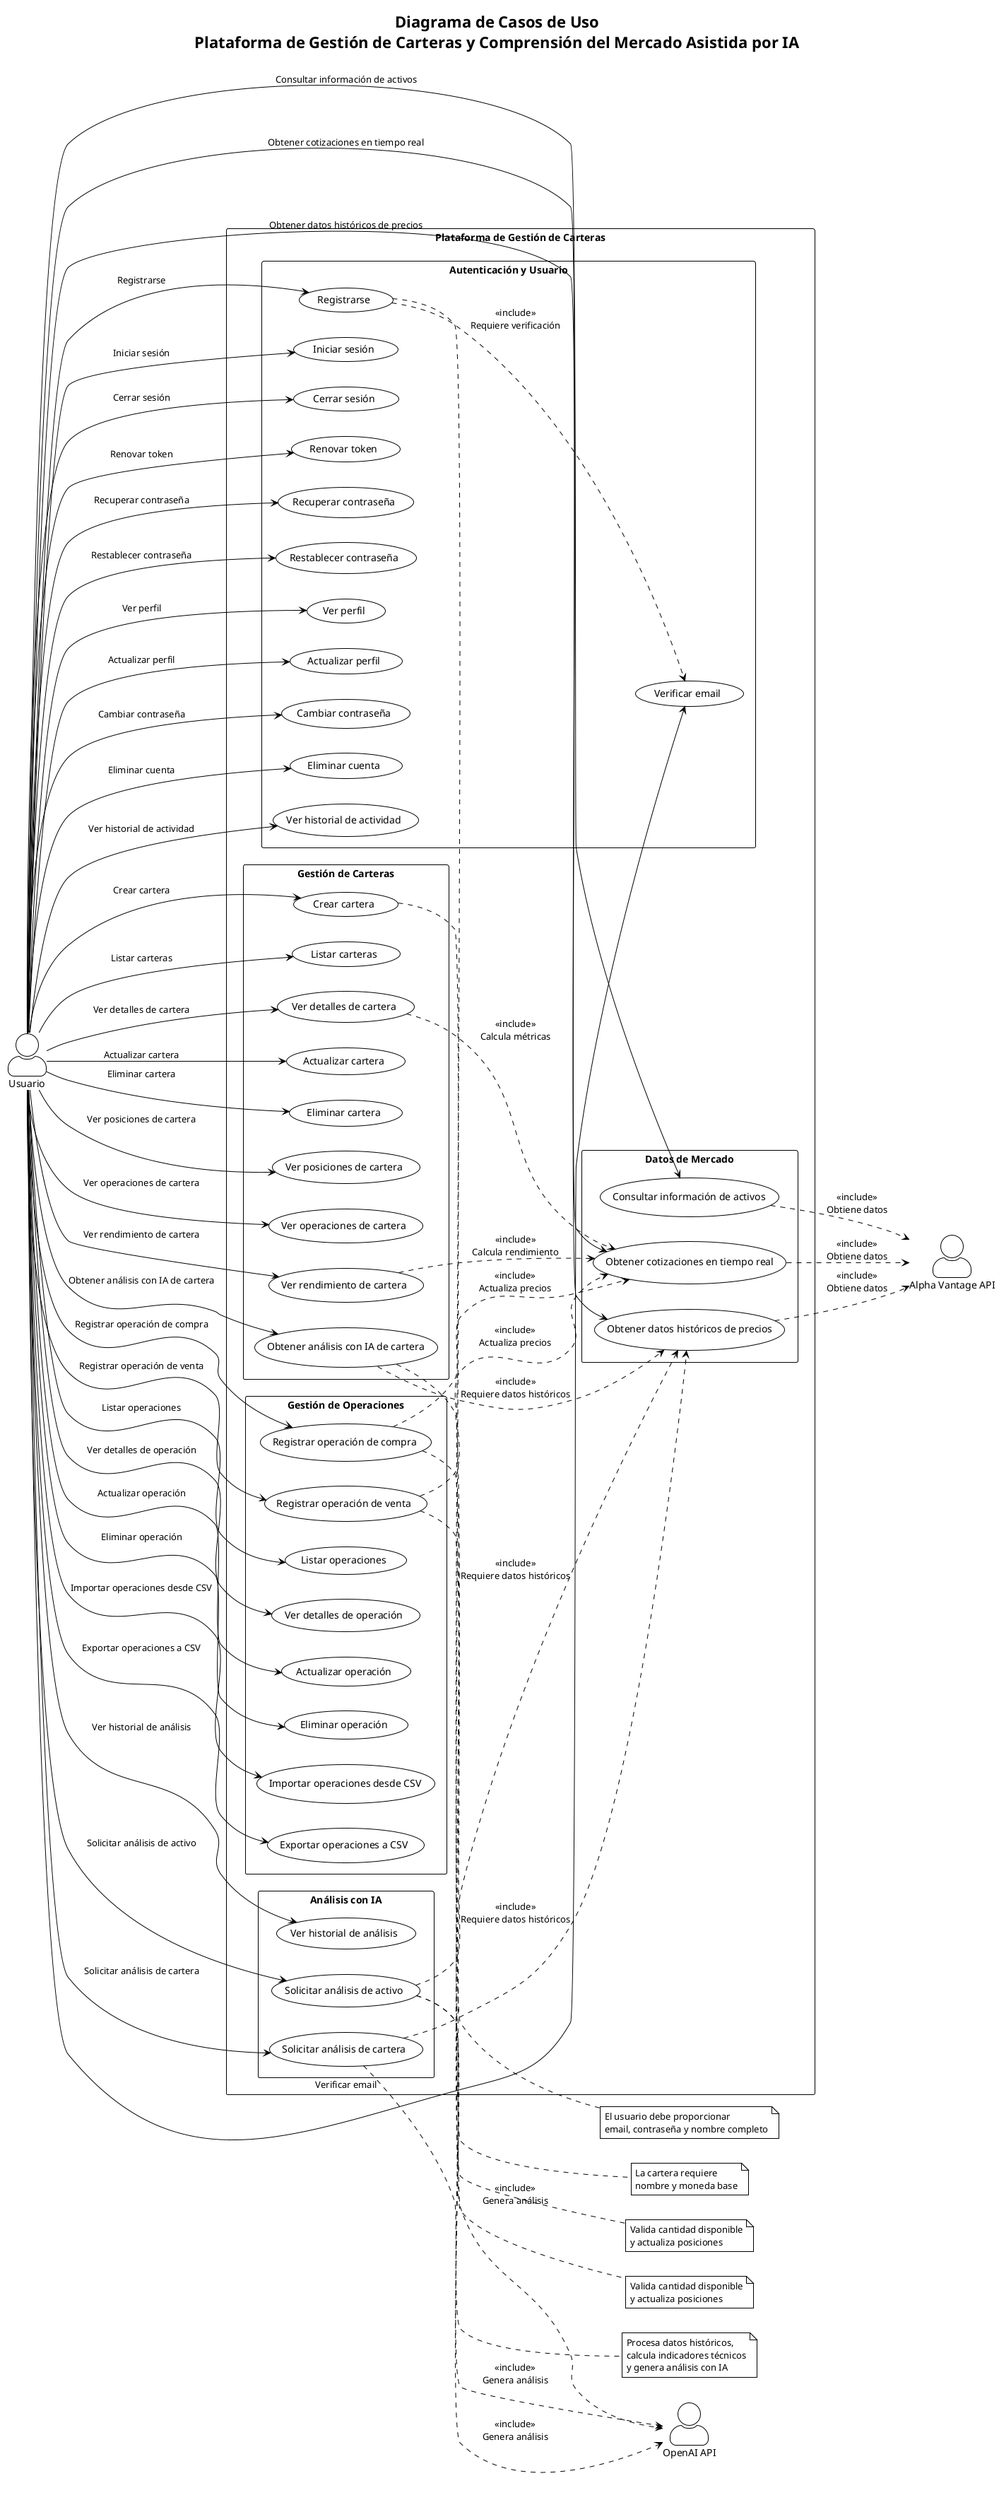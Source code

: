 @startuml Diagrama de Casos de Uso - Plataforma de Gestión de Carteras

!theme plain
skinparam packageStyle rectangle
skinparam actorStyle awesome

title Diagrama de Casos de Uso\nPlataforma de Gestión de Carteras y Comprensión del Mercado Asistida por IA

left to right direction

' Actores principales
actor Usuario as user
actor "Alpha Vantage API" as alpha_vantage
actor "OpenAI API" as openai

' Sistema principal
rectangle "Plataforma de Gestión de Carteras" {
  
  ' Paquete de Autenticación y Gestión de Usuario
  package "Autenticación y Usuario" {
    usecase UC01 as "Registrarse"
    usecase UC02 as "Verificar email"
    usecase UC03 as "Iniciar sesión"
    usecase UC04 as "Cerrar sesión"
    usecase UC05 as "Renovar token"
    usecase UC06 as "Recuperar contraseña"
    usecase UC07 as "Restablecer contraseña"
    usecase UC08 as "Ver perfil"
    usecase UC09 as "Actualizar perfil"
    usecase UC10 as "Cambiar contraseña"
    usecase UC11 as "Eliminar cuenta"
    usecase UC12 as "Ver historial de actividad"
  }
  
  ' Paquete de Gestión de Carteras
  package "Gestión de Carteras" {
    usecase UC13 as "Crear cartera"
    usecase UC14 as "Listar carteras"
    usecase UC15 as "Ver detalles de cartera"
    usecase UC16 as "Actualizar cartera"
    usecase UC17 as "Eliminar cartera"
    usecase UC18 as "Ver posiciones de cartera"
    usecase UC19 as "Ver operaciones de cartera"
    usecase UC20 as "Ver rendimiento de cartera"
    usecase UC21 as "Obtener análisis con IA de cartera"
  }
  
  ' Paquete de Gestión de Operaciones
  package "Gestión de Operaciones" {
    usecase UC22 as "Registrar operación de compra"
    usecase UC23 as "Registrar operación de venta"
    usecase UC24 as "Listar operaciones"
    usecase UC25 as "Ver detalles de operación"
    usecase UC26 as "Actualizar operación"
    usecase UC27 as "Eliminar operación"
    usecase UC28 as "Importar operaciones desde CSV"
    usecase UC29 as "Exportar operaciones a CSV"
  }
  
  ' Paquete de Datos de Mercado
  package "Datos de Mercado" {
    usecase UC30 as "Obtener cotizaciones en tiempo real"
    usecase UC31 as "Obtener datos históricos de precios"
    usecase UC32 as "Consultar información de activos"
  }
  
  ' Paquete de Análisis con IA
  package "Análisis con IA" {
    usecase UC33 as "Solicitar análisis de activo"
    usecase UC34 as "Solicitar análisis de cartera"
    usecase UC35 as "Ver historial de análisis"
  }
}

' Relaciones del actor Usuario con casos de uso
user --> UC01 : Registrarse
user --> UC02 : Verificar email
user --> UC03 : Iniciar sesión
user --> UC04 : Cerrar sesión
user --> UC05 : Renovar token
user --> UC06 : Recuperar contraseña
user --> UC07 : Restablecer contraseña
user --> UC08 : Ver perfil
user --> UC09 : Actualizar perfil
user --> UC10 : Cambiar contraseña
user --> UC11 : Eliminar cuenta
user --> UC12 : Ver historial de actividad
user --> UC13 : Crear cartera
user --> UC14 : Listar carteras
user --> UC15 : Ver detalles de cartera
user --> UC16 : Actualizar cartera
user --> UC17 : Eliminar cartera
user --> UC18 : Ver posiciones de cartera
user --> UC19 : Ver operaciones de cartera
user --> UC20 : Ver rendimiento de cartera
user --> UC21 : Obtener análisis con IA de cartera
user --> UC22 : Registrar operación de compra
user --> UC23 : Registrar operación de venta
user --> UC24 : Listar operaciones
user --> UC25 : Ver detalles de operación
user --> UC26 : Actualizar operación
user --> UC27 : Eliminar operación
user --> UC28 : Importar operaciones desde CSV
user --> UC29 : Exportar operaciones a CSV
user --> UC30 : Obtener cotizaciones en tiempo real
user --> UC31 : Obtener datos históricos de precios
user --> UC32 : Consultar información de activos
user --> UC33 : Solicitar análisis de activo
user --> UC34 : Solicitar análisis de cartera
user --> UC35 : Ver historial de análisis

' Relaciones con sistemas externos
UC30 ..> alpha_vantage : <<include>>\nObtiene datos
UC31 ..> alpha_vantage : <<include>>\nObtiene datos
UC32 ..> alpha_vantage : <<include>>\nObtiene datos
UC33 ..> openai : <<include>>\nGenera análisis
UC34 ..> openai : <<include>>\nGenera análisis
UC21 ..> openai : <<include>>\nGenera análisis

' Relaciones de dependencia entre casos de uso
UC01 ..> UC02 : <<include>>\nRequiere verificación
UC22 ..> UC30 : <<include>>\nActualiza precios
UC23 ..> UC30 : <<include>>\nActualiza precios
UC15 ..> UC30 : <<include>>\nCalcula métricas
UC20 ..> UC30 : <<include>>\nCalcula rendimiento
UC33 ..> UC31 : <<include>>\nRequiere datos históricos
UC34 ..> UC31 : <<include>>\nRequiere datos históricos
UC21 ..> UC31 : <<include>>\nRequiere datos históricos

' Notas importantes
note right of UC01 : El usuario debe proporcionar\nemail, contraseña y nombre completo
note right of UC13 : La cartera requiere\nnombre y moneda base
note right of UC22 : Valida cantidad disponible\ny actualiza posiciones
note right of UC23 : Valida cantidad disponible\ny actualiza posiciones
note right of UC33 : Procesa datos históricos,\ncalcula indicadores técnicos\ny genera análisis con IA

@enduml

